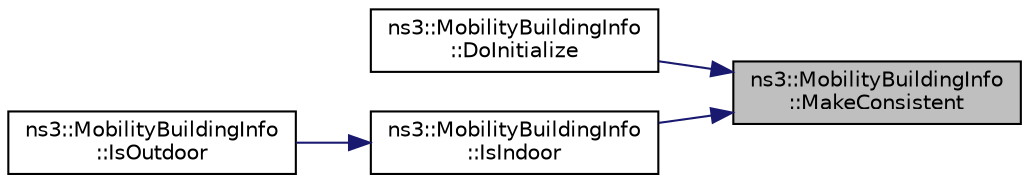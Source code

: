 digraph "ns3::MobilityBuildingInfo::MakeConsistent"
{
 // LATEX_PDF_SIZE
  edge [fontname="Helvetica",fontsize="10",labelfontname="Helvetica",labelfontsize="10"];
  node [fontname="Helvetica",fontsize="10",shape=record];
  rankdir="RL";
  Node1 [label="ns3::MobilityBuildingInfo\l::MakeConsistent",height=0.2,width=0.4,color="black", fillcolor="grey75", style="filled", fontcolor="black",tooltip="Make the given mobility model consistent, by determining whether its position falls inside any of the..."];
  Node1 -> Node2 [dir="back",color="midnightblue",fontsize="10",style="solid",fontname="Helvetica"];
  Node2 [label="ns3::MobilityBuildingInfo\l::DoInitialize",height=0.2,width=0.4,color="black", fillcolor="white", style="filled",URL="$classns3_1_1_mobility_building_info.html#a53bd5cd4d3d36ca5e5ece78e9b59e702",tooltip="Initialize() implementation."];
  Node1 -> Node3 [dir="back",color="midnightblue",fontsize="10",style="solid",fontname="Helvetica"];
  Node3 [label="ns3::MobilityBuildingInfo\l::IsIndoor",height=0.2,width=0.4,color="black", fillcolor="white", style="filled",URL="$classns3_1_1_mobility_building_info.html#a2bba20054cc48efcca2d5e0c46f8171c",tooltip="Is indoor method."];
  Node3 -> Node4 [dir="back",color="midnightblue",fontsize="10",style="solid",fontname="Helvetica"];
  Node4 [label="ns3::MobilityBuildingInfo\l::IsOutdoor",height=0.2,width=0.4,color="black", fillcolor="white", style="filled",URL="$classns3_1_1_mobility_building_info.html#ae7fba237e7e3eaf40139bec948ec238a",tooltip="Is outdoor function."];
}
